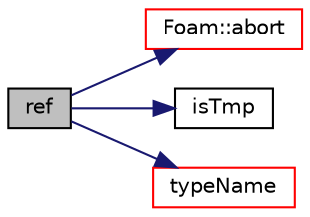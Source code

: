 digraph "ref"
{
  bgcolor="transparent";
  edge [fontname="Helvetica",fontsize="10",labelfontname="Helvetica",labelfontsize="10"];
  node [fontname="Helvetica",fontsize="10",shape=record];
  rankdir="LR";
  Node1 [label="ref",height=0.2,width=0.4,color="black", fillcolor="grey75", style="filled", fontcolor="black"];
  Node1 -> Node2 [color="midnightblue",fontsize="10",style="solid",fontname="Helvetica"];
  Node2 [label="Foam::abort",height=0.2,width=0.4,color="red",URL="$a10979.html#a447107a607d03e417307c203fa5fb44b"];
  Node1 -> Node3 [color="midnightblue",fontsize="10",style="solid",fontname="Helvetica"];
  Node3 [label="isTmp",height=0.2,width=0.4,color="black",URL="$a02694.html#a0bb26ea6f57bc69421d947674deab652",tooltip="Return true if this is really a temporary object. "];
  Node1 -> Node4 [color="midnightblue",fontsize="10",style="solid",fontname="Helvetica"];
  Node4 [label="typeName",height=0.2,width=0.4,color="red",URL="$a02694.html#a255d7c3268c437e0a1825a656b7e1e67",tooltip="Return the type name of the tmp. "];
}
